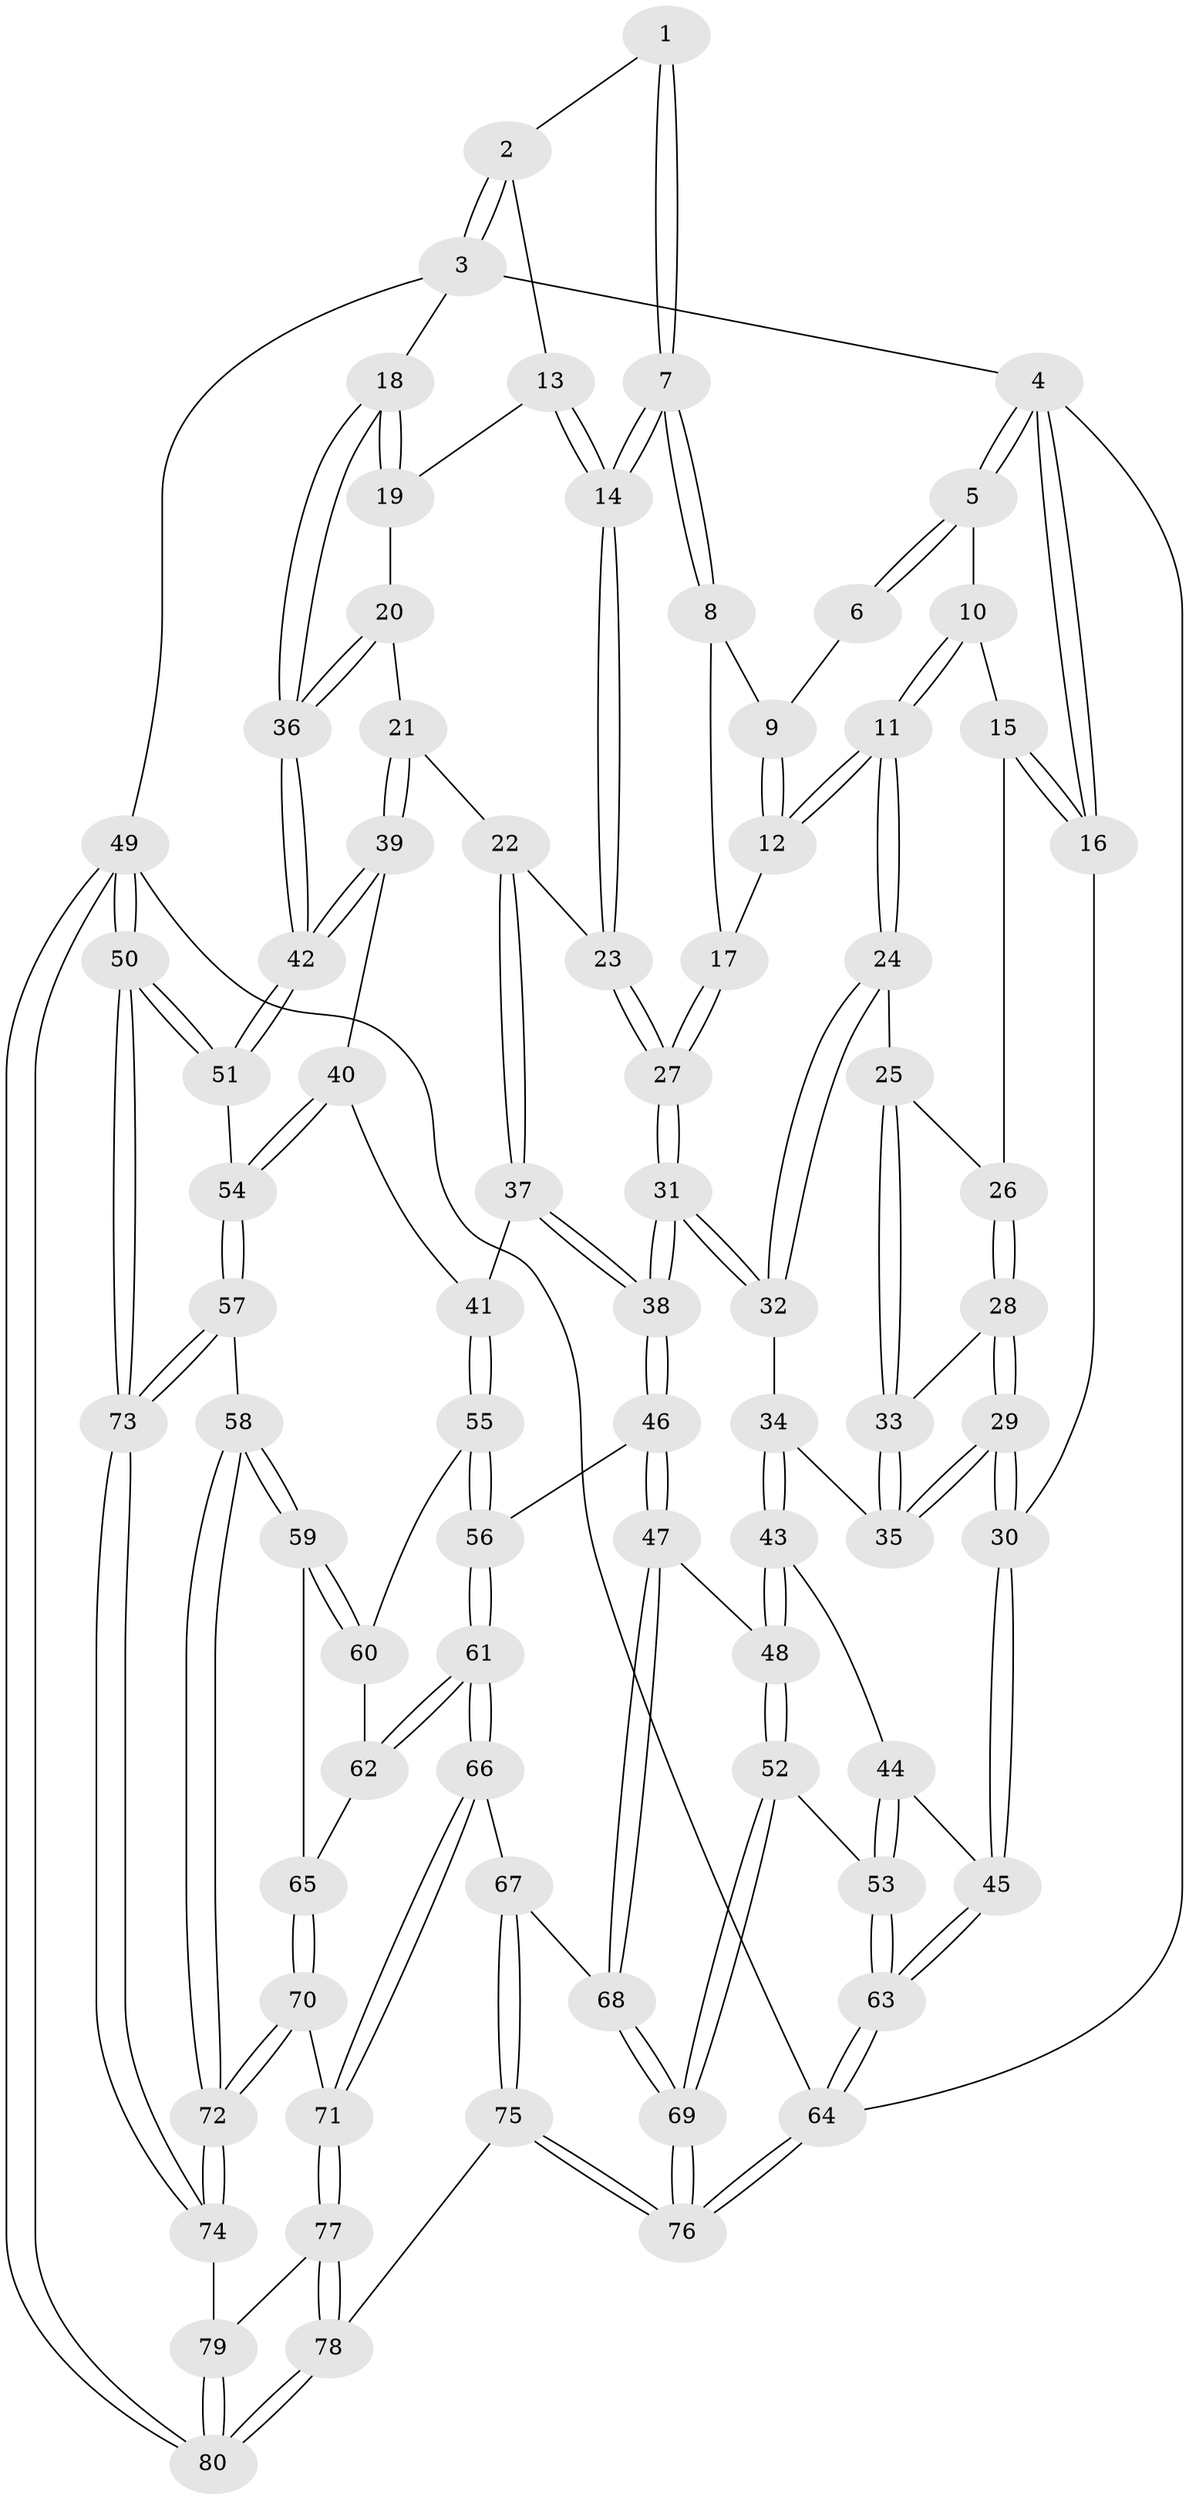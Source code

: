 // Generated by graph-tools (version 1.1) at 2025/38/03/09/25 02:38:43]
// undirected, 80 vertices, 197 edges
graph export_dot {
graph [start="1"]
  node [color=gray90,style=filled];
  1 [pos="+0.6583666897145949+0"];
  2 [pos="+1+0"];
  3 [pos="+1+0"];
  4 [pos="+0+0"];
  5 [pos="+0+0"];
  6 [pos="+0.44991215246817784+0"];
  7 [pos="+0.6807577853527428+0.18329115612500732"];
  8 [pos="+0.5120285944497445+0.12758865062174393"];
  9 [pos="+0.44966826123503123+0"];
  10 [pos="+0.09423299098911407+0.012730868106078826"];
  11 [pos="+0.2545918892003666+0.170343117156491"];
  12 [pos="+0.2584309005537343+0.16905465035158976"];
  13 [pos="+0.7884842256573511+0.13987857318273123"];
  14 [pos="+0.7013886449234012+0.19970889979221798"];
  15 [pos="+0.04748147514751299+0.23339531364276125"];
  16 [pos="+0+0.37701206354837863"];
  17 [pos="+0.4505221790388051+0.16973095330301033"];
  18 [pos="+1+0"];
  19 [pos="+0.9207268814201418+0.19567600650915892"];
  20 [pos="+0.9685753506282764+0.2691434905736735"];
  21 [pos="+0.8254640499769395+0.3596633519180072"];
  22 [pos="+0.7174146208833115+0.24987477483076784"];
  23 [pos="+0.7036545250855037+0.22125192060727675"];
  24 [pos="+0.2523772071811638+0.1795851261788983"];
  25 [pos="+0.23515166186524014+0.1995091924467756"];
  26 [pos="+0.10749756426347266+0.2542064566420717"];
  27 [pos="+0.448598909014734+0.409234334471407"];
  28 [pos="+0.09716099772628184+0.3371523666508448"];
  29 [pos="+0+0.4264612289466739"];
  30 [pos="+0+0.4610454075080384"];
  31 [pos="+0.430658858862882+0.4474730953603242"];
  32 [pos="+0.3688712553472809+0.42587635803098606"];
  33 [pos="+0.18490080590893138+0.3297183862137829"];
  34 [pos="+0.22904362416036186+0.4482599596415403"];
  35 [pos="+0.22790474580232314+0.4474748866132671"];
  36 [pos="+1+0.27773988403144295"];
  37 [pos="+0.6353421628460768+0.4336895866903546"];
  38 [pos="+0.4791129571105641+0.5373077513089444"];
  39 [pos="+0.8274019608196268+0.3667076968377503"];
  40 [pos="+0.8112099229825331+0.5103140239184175"];
  41 [pos="+0.8082536223766588+0.5123493593391564"];
  42 [pos="+1+0.4757659626969967"];
  43 [pos="+0.19655654895081767+0.5578639485694324"];
  44 [pos="+0.18904855639809742+0.5625590399482828"];
  45 [pos="+0+0.5831528416636699"];
  46 [pos="+0.48183347453054276+0.5551433694766136"];
  47 [pos="+0.42831738546655135+0.6152187317764959"];
  48 [pos="+0.2868745273681527+0.6226828289612935"];
  49 [pos="+1+1"];
  50 [pos="+1+0.8100763686591971"];
  51 [pos="+1+0.5270485719116239"];
  52 [pos="+0.15126379859959196+0.8006427939166095"];
  53 [pos="+0.14809977180123374+0.7990057718960736"];
  54 [pos="+0.9274815933507222+0.5616807013904477"];
  55 [pos="+0.7775629745551058+0.5483552378461439"];
  56 [pos="+0.5461131038926721+0.594309680072037"];
  57 [pos="+0.8913039777026078+0.7342519597908337"];
  58 [pos="+0.8828600201683119+0.7379725737321857"];
  59 [pos="+0.797705750565638+0.700733802357317"];
  60 [pos="+0.777539589595811+0.5568230047842786"];
  61 [pos="+0.6132159430101547+0.7100078338164886"];
  62 [pos="+0.6883293326322656+0.6942923270931832"];
  63 [pos="+0+0.716257693598756"];
  64 [pos="+0+1"];
  65 [pos="+0.7900492834648062+0.7047928850142237"];
  66 [pos="+0.6202992726649813+0.7912545809806443"];
  67 [pos="+0.45980933158974996+0.8181191780731696"];
  68 [pos="+0.4013763899734503+0.7187860485502966"];
  69 [pos="+0.2047623520508157+0.8502351411927624"];
  70 [pos="+0.7099283210751087+0.8338088379513473"];
  71 [pos="+0.6438989923250454+0.8272721735439823"];
  72 [pos="+0.8294686787672637+0.9045959877051981"];
  73 [pos="+1+0.8100791930903686"];
  74 [pos="+0.8350600057990144+0.9164943360422314"];
  75 [pos="+0.3877062097478088+1"];
  76 [pos="+0.3242754373750554+1"];
  77 [pos="+0.5856371799638551+0.9710516706508568"];
  78 [pos="+0.43703918809109055+1"];
  79 [pos="+0.8319928856602348+0.9543908486265227"];
  80 [pos="+0.8909811770418026+1"];
  1 -- 2;
  1 -- 7;
  1 -- 7;
  2 -- 3;
  2 -- 3;
  2 -- 13;
  3 -- 4;
  3 -- 18;
  3 -- 49;
  4 -- 5;
  4 -- 5;
  4 -- 16;
  4 -- 16;
  4 -- 64;
  5 -- 6;
  5 -- 6;
  5 -- 10;
  6 -- 9;
  7 -- 8;
  7 -- 8;
  7 -- 14;
  7 -- 14;
  8 -- 9;
  8 -- 17;
  9 -- 12;
  9 -- 12;
  10 -- 11;
  10 -- 11;
  10 -- 15;
  11 -- 12;
  11 -- 12;
  11 -- 24;
  11 -- 24;
  12 -- 17;
  13 -- 14;
  13 -- 14;
  13 -- 19;
  14 -- 23;
  14 -- 23;
  15 -- 16;
  15 -- 16;
  15 -- 26;
  16 -- 30;
  17 -- 27;
  17 -- 27;
  18 -- 19;
  18 -- 19;
  18 -- 36;
  18 -- 36;
  19 -- 20;
  20 -- 21;
  20 -- 36;
  20 -- 36;
  21 -- 22;
  21 -- 39;
  21 -- 39;
  22 -- 23;
  22 -- 37;
  22 -- 37;
  23 -- 27;
  23 -- 27;
  24 -- 25;
  24 -- 32;
  24 -- 32;
  25 -- 26;
  25 -- 33;
  25 -- 33;
  26 -- 28;
  26 -- 28;
  27 -- 31;
  27 -- 31;
  28 -- 29;
  28 -- 29;
  28 -- 33;
  29 -- 30;
  29 -- 30;
  29 -- 35;
  29 -- 35;
  30 -- 45;
  30 -- 45;
  31 -- 32;
  31 -- 32;
  31 -- 38;
  31 -- 38;
  32 -- 34;
  33 -- 35;
  33 -- 35;
  34 -- 35;
  34 -- 43;
  34 -- 43;
  36 -- 42;
  36 -- 42;
  37 -- 38;
  37 -- 38;
  37 -- 41;
  38 -- 46;
  38 -- 46;
  39 -- 40;
  39 -- 42;
  39 -- 42;
  40 -- 41;
  40 -- 54;
  40 -- 54;
  41 -- 55;
  41 -- 55;
  42 -- 51;
  42 -- 51;
  43 -- 44;
  43 -- 48;
  43 -- 48;
  44 -- 45;
  44 -- 53;
  44 -- 53;
  45 -- 63;
  45 -- 63;
  46 -- 47;
  46 -- 47;
  46 -- 56;
  47 -- 48;
  47 -- 68;
  47 -- 68;
  48 -- 52;
  48 -- 52;
  49 -- 50;
  49 -- 50;
  49 -- 80;
  49 -- 80;
  49 -- 64;
  50 -- 51;
  50 -- 51;
  50 -- 73;
  50 -- 73;
  51 -- 54;
  52 -- 53;
  52 -- 69;
  52 -- 69;
  53 -- 63;
  53 -- 63;
  54 -- 57;
  54 -- 57;
  55 -- 56;
  55 -- 56;
  55 -- 60;
  56 -- 61;
  56 -- 61;
  57 -- 58;
  57 -- 73;
  57 -- 73;
  58 -- 59;
  58 -- 59;
  58 -- 72;
  58 -- 72;
  59 -- 60;
  59 -- 60;
  59 -- 65;
  60 -- 62;
  61 -- 62;
  61 -- 62;
  61 -- 66;
  61 -- 66;
  62 -- 65;
  63 -- 64;
  63 -- 64;
  64 -- 76;
  64 -- 76;
  65 -- 70;
  65 -- 70;
  66 -- 67;
  66 -- 71;
  66 -- 71;
  67 -- 68;
  67 -- 75;
  67 -- 75;
  68 -- 69;
  68 -- 69;
  69 -- 76;
  69 -- 76;
  70 -- 71;
  70 -- 72;
  70 -- 72;
  71 -- 77;
  71 -- 77;
  72 -- 74;
  72 -- 74;
  73 -- 74;
  73 -- 74;
  74 -- 79;
  75 -- 76;
  75 -- 76;
  75 -- 78;
  77 -- 78;
  77 -- 78;
  77 -- 79;
  78 -- 80;
  78 -- 80;
  79 -- 80;
  79 -- 80;
}
